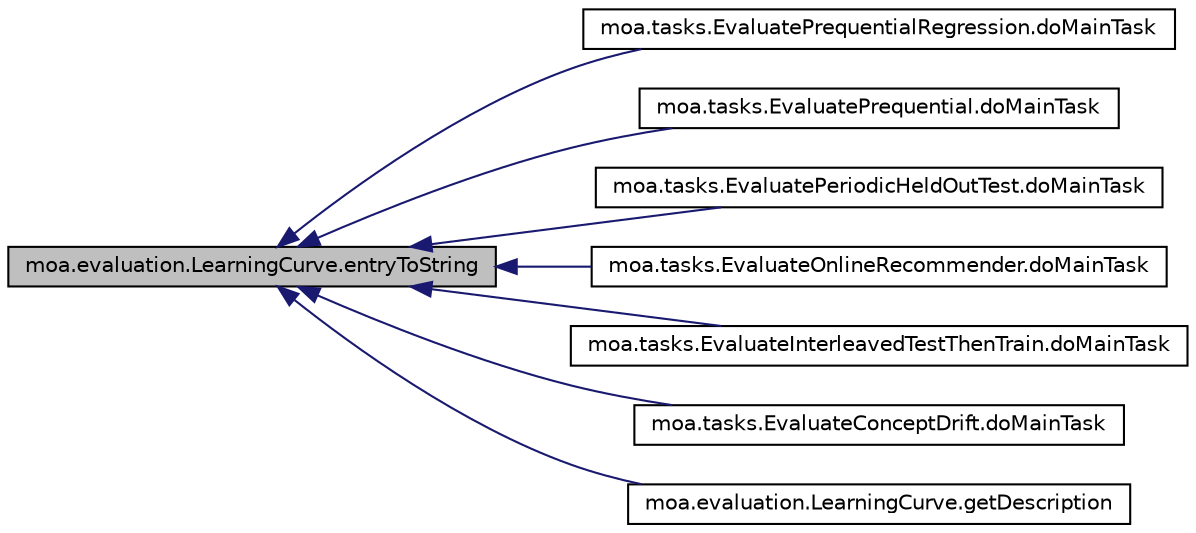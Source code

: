 digraph G
{
  edge [fontname="Helvetica",fontsize="10",labelfontname="Helvetica",labelfontsize="10"];
  node [fontname="Helvetica",fontsize="10",shape=record];
  rankdir=LR;
  Node1 [label="moa.evaluation.LearningCurve.entryToString",height=0.2,width=0.4,color="black", fillcolor="grey75", style="filled" fontcolor="black"];
  Node1 -> Node2 [dir=back,color="midnightblue",fontsize="10",style="solid",fontname="Helvetica"];
  Node2 [label="moa.tasks.EvaluatePrequentialRegression.doMainTask",height=0.2,width=0.4,color="black", fillcolor="white", style="filled",URL="$classmoa_1_1tasks_1_1EvaluatePrequentialRegression.html#aebef8e4e09d6c72c08f3c8de0a94b712",tooltip="This method performs this task."];
  Node1 -> Node3 [dir=back,color="midnightblue",fontsize="10",style="solid",fontname="Helvetica"];
  Node3 [label="moa.tasks.EvaluatePrequential.doMainTask",height=0.2,width=0.4,color="black", fillcolor="white", style="filled",URL="$classmoa_1_1tasks_1_1EvaluatePrequential.html#a2ad9727938880a3f31cab2544040eed1",tooltip="This method performs this task."];
  Node1 -> Node4 [dir=back,color="midnightblue",fontsize="10",style="solid",fontname="Helvetica"];
  Node4 [label="moa.tasks.EvaluatePeriodicHeldOutTest.doMainTask",height=0.2,width=0.4,color="black", fillcolor="white", style="filled",URL="$classmoa_1_1tasks_1_1EvaluatePeriodicHeldOutTest.html#a71f8d46e07fbec833b8f4bf669ac5854",tooltip="This method performs this task."];
  Node1 -> Node5 [dir=back,color="midnightblue",fontsize="10",style="solid",fontname="Helvetica"];
  Node5 [label="moa.tasks.EvaluateOnlineRecommender.doMainTask",height=0.2,width=0.4,color="black", fillcolor="white", style="filled",URL="$classmoa_1_1tasks_1_1EvaluateOnlineRecommender.html#add28346c2689180b6dcb7640a6f15091",tooltip="This method performs this task."];
  Node1 -> Node6 [dir=back,color="midnightblue",fontsize="10",style="solid",fontname="Helvetica"];
  Node6 [label="moa.tasks.EvaluateInterleavedTestThenTrain.doMainTask",height=0.2,width=0.4,color="black", fillcolor="white", style="filled",URL="$classmoa_1_1tasks_1_1EvaluateInterleavedTestThenTrain.html#a6b487518dd5bfdc97abe37263f725610",tooltip="This method performs this task."];
  Node1 -> Node7 [dir=back,color="midnightblue",fontsize="10",style="solid",fontname="Helvetica"];
  Node7 [label="moa.tasks.EvaluateConceptDrift.doMainTask",height=0.2,width=0.4,color="black", fillcolor="white", style="filled",URL="$classmoa_1_1tasks_1_1EvaluateConceptDrift.html#a83715b3b435b89c3aff5d7e948cc2274",tooltip="This method performs this task."];
  Node1 -> Node8 [dir=back,color="midnightblue",fontsize="10",style="solid",fontname="Helvetica"];
  Node8 [label="moa.evaluation.LearningCurve.getDescription",height=0.2,width=0.4,color="black", fillcolor="white", style="filled",URL="$classmoa_1_1evaluation_1_1LearningCurve.html#a8cf14846c93857162e69862c76312b67",tooltip="Returns a string representation of this object."];
}
